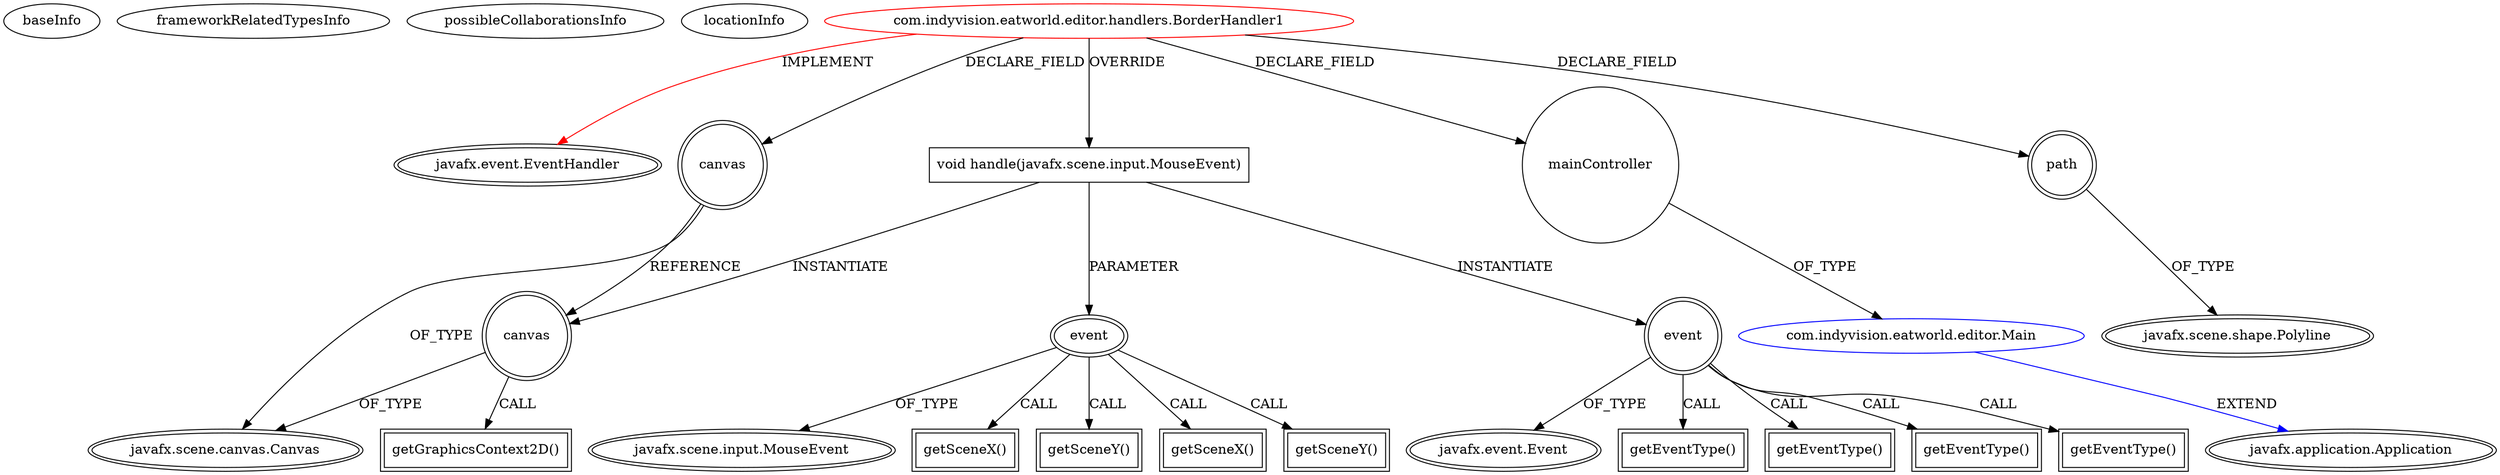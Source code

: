 digraph {
baseInfo[graphId=3194,category="extension_graph",isAnonymous=false,possibleRelation=true]
frameworkRelatedTypesInfo[0="javafx.event.EventHandler"]
possibleCollaborationsInfo[0="3194~FIELD_DECLARATION-~javafx.event.EventHandler ~javafx.application.Application ~false~false"]
locationInfo[projectName="indysvision-EatWorldEditor",filePath="/indysvision-EatWorldEditor/EatWorldEditor-master/src/com/indyvision/eatworld/editor/handlers/BorderHandler1.java",contextSignature="BorderHandler1",graphId="3194"]
0[label="com.indyvision.eatworld.editor.handlers.BorderHandler1",vertexType="ROOT_CLIENT_CLASS_DECLARATION",isFrameworkType=false,color=red]
1[label="javafx.event.EventHandler",vertexType="FRAMEWORK_INTERFACE_TYPE",isFrameworkType=true,peripheries=2]
2[label="canvas",vertexType="FIELD_DECLARATION",isFrameworkType=true,peripheries=2,shape=circle]
3[label="javafx.scene.canvas.Canvas",vertexType="FRAMEWORK_CLASS_TYPE",isFrameworkType=true,peripheries=2]
4[label="mainController",vertexType="FIELD_DECLARATION",isFrameworkType=false,shape=circle]
5[label="com.indyvision.eatworld.editor.Main",vertexType="REFERENCE_CLIENT_CLASS_DECLARATION",isFrameworkType=false,color=blue]
6[label="javafx.application.Application",vertexType="FRAMEWORK_CLASS_TYPE",isFrameworkType=true,peripheries=2]
7[label="path",vertexType="FIELD_DECLARATION",isFrameworkType=true,peripheries=2,shape=circle]
8[label="javafx.scene.shape.Polyline",vertexType="FRAMEWORK_CLASS_TYPE",isFrameworkType=true,peripheries=2]
9[label="void handle(javafx.scene.input.MouseEvent)",vertexType="OVERRIDING_METHOD_DECLARATION",isFrameworkType=false,shape=box]
10[label="event",vertexType="PARAMETER_DECLARATION",isFrameworkType=true,peripheries=2]
11[label="javafx.scene.input.MouseEvent",vertexType="FRAMEWORK_CLASS_TYPE",isFrameworkType=true,peripheries=2]
12[label="canvas",vertexType="VARIABLE_EXPRESION",isFrameworkType=true,peripheries=2,shape=circle]
13[label="getGraphicsContext2D()",vertexType="INSIDE_CALL",isFrameworkType=true,peripheries=2,shape=box]
15[label="event",vertexType="VARIABLE_EXPRESION",isFrameworkType=true,peripheries=2,shape=circle]
17[label="javafx.event.Event",vertexType="FRAMEWORK_CLASS_TYPE",isFrameworkType=true,peripheries=2]
16[label="getEventType()",vertexType="INSIDE_CALL",isFrameworkType=true,peripheries=2,shape=box]
19[label="getEventType()",vertexType="INSIDE_CALL",isFrameworkType=true,peripheries=2,shape=box]
21[label="getSceneX()",vertexType="INSIDE_CALL",isFrameworkType=true,peripheries=2,shape=box]
23[label="getSceneY()",vertexType="INSIDE_CALL",isFrameworkType=true,peripheries=2,shape=box]
25[label="getEventType()",vertexType="INSIDE_CALL",isFrameworkType=true,peripheries=2,shape=box]
27[label="getSceneX()",vertexType="INSIDE_CALL",isFrameworkType=true,peripheries=2,shape=box]
29[label="getSceneY()",vertexType="INSIDE_CALL",isFrameworkType=true,peripheries=2,shape=box]
31[label="getEventType()",vertexType="INSIDE_CALL",isFrameworkType=true,peripheries=2,shape=box]
0->1[label="IMPLEMENT",color=red]
0->2[label="DECLARE_FIELD"]
2->3[label="OF_TYPE"]
0->4[label="DECLARE_FIELD"]
5->6[label="EXTEND",color=blue]
4->5[label="OF_TYPE"]
0->7[label="DECLARE_FIELD"]
7->8[label="OF_TYPE"]
0->9[label="OVERRIDE"]
10->11[label="OF_TYPE"]
9->10[label="PARAMETER"]
9->12[label="INSTANTIATE"]
2->12[label="REFERENCE"]
12->3[label="OF_TYPE"]
12->13[label="CALL"]
9->15[label="INSTANTIATE"]
15->17[label="OF_TYPE"]
15->16[label="CALL"]
15->19[label="CALL"]
10->21[label="CALL"]
10->23[label="CALL"]
15->25[label="CALL"]
10->27[label="CALL"]
10->29[label="CALL"]
15->31[label="CALL"]
}
